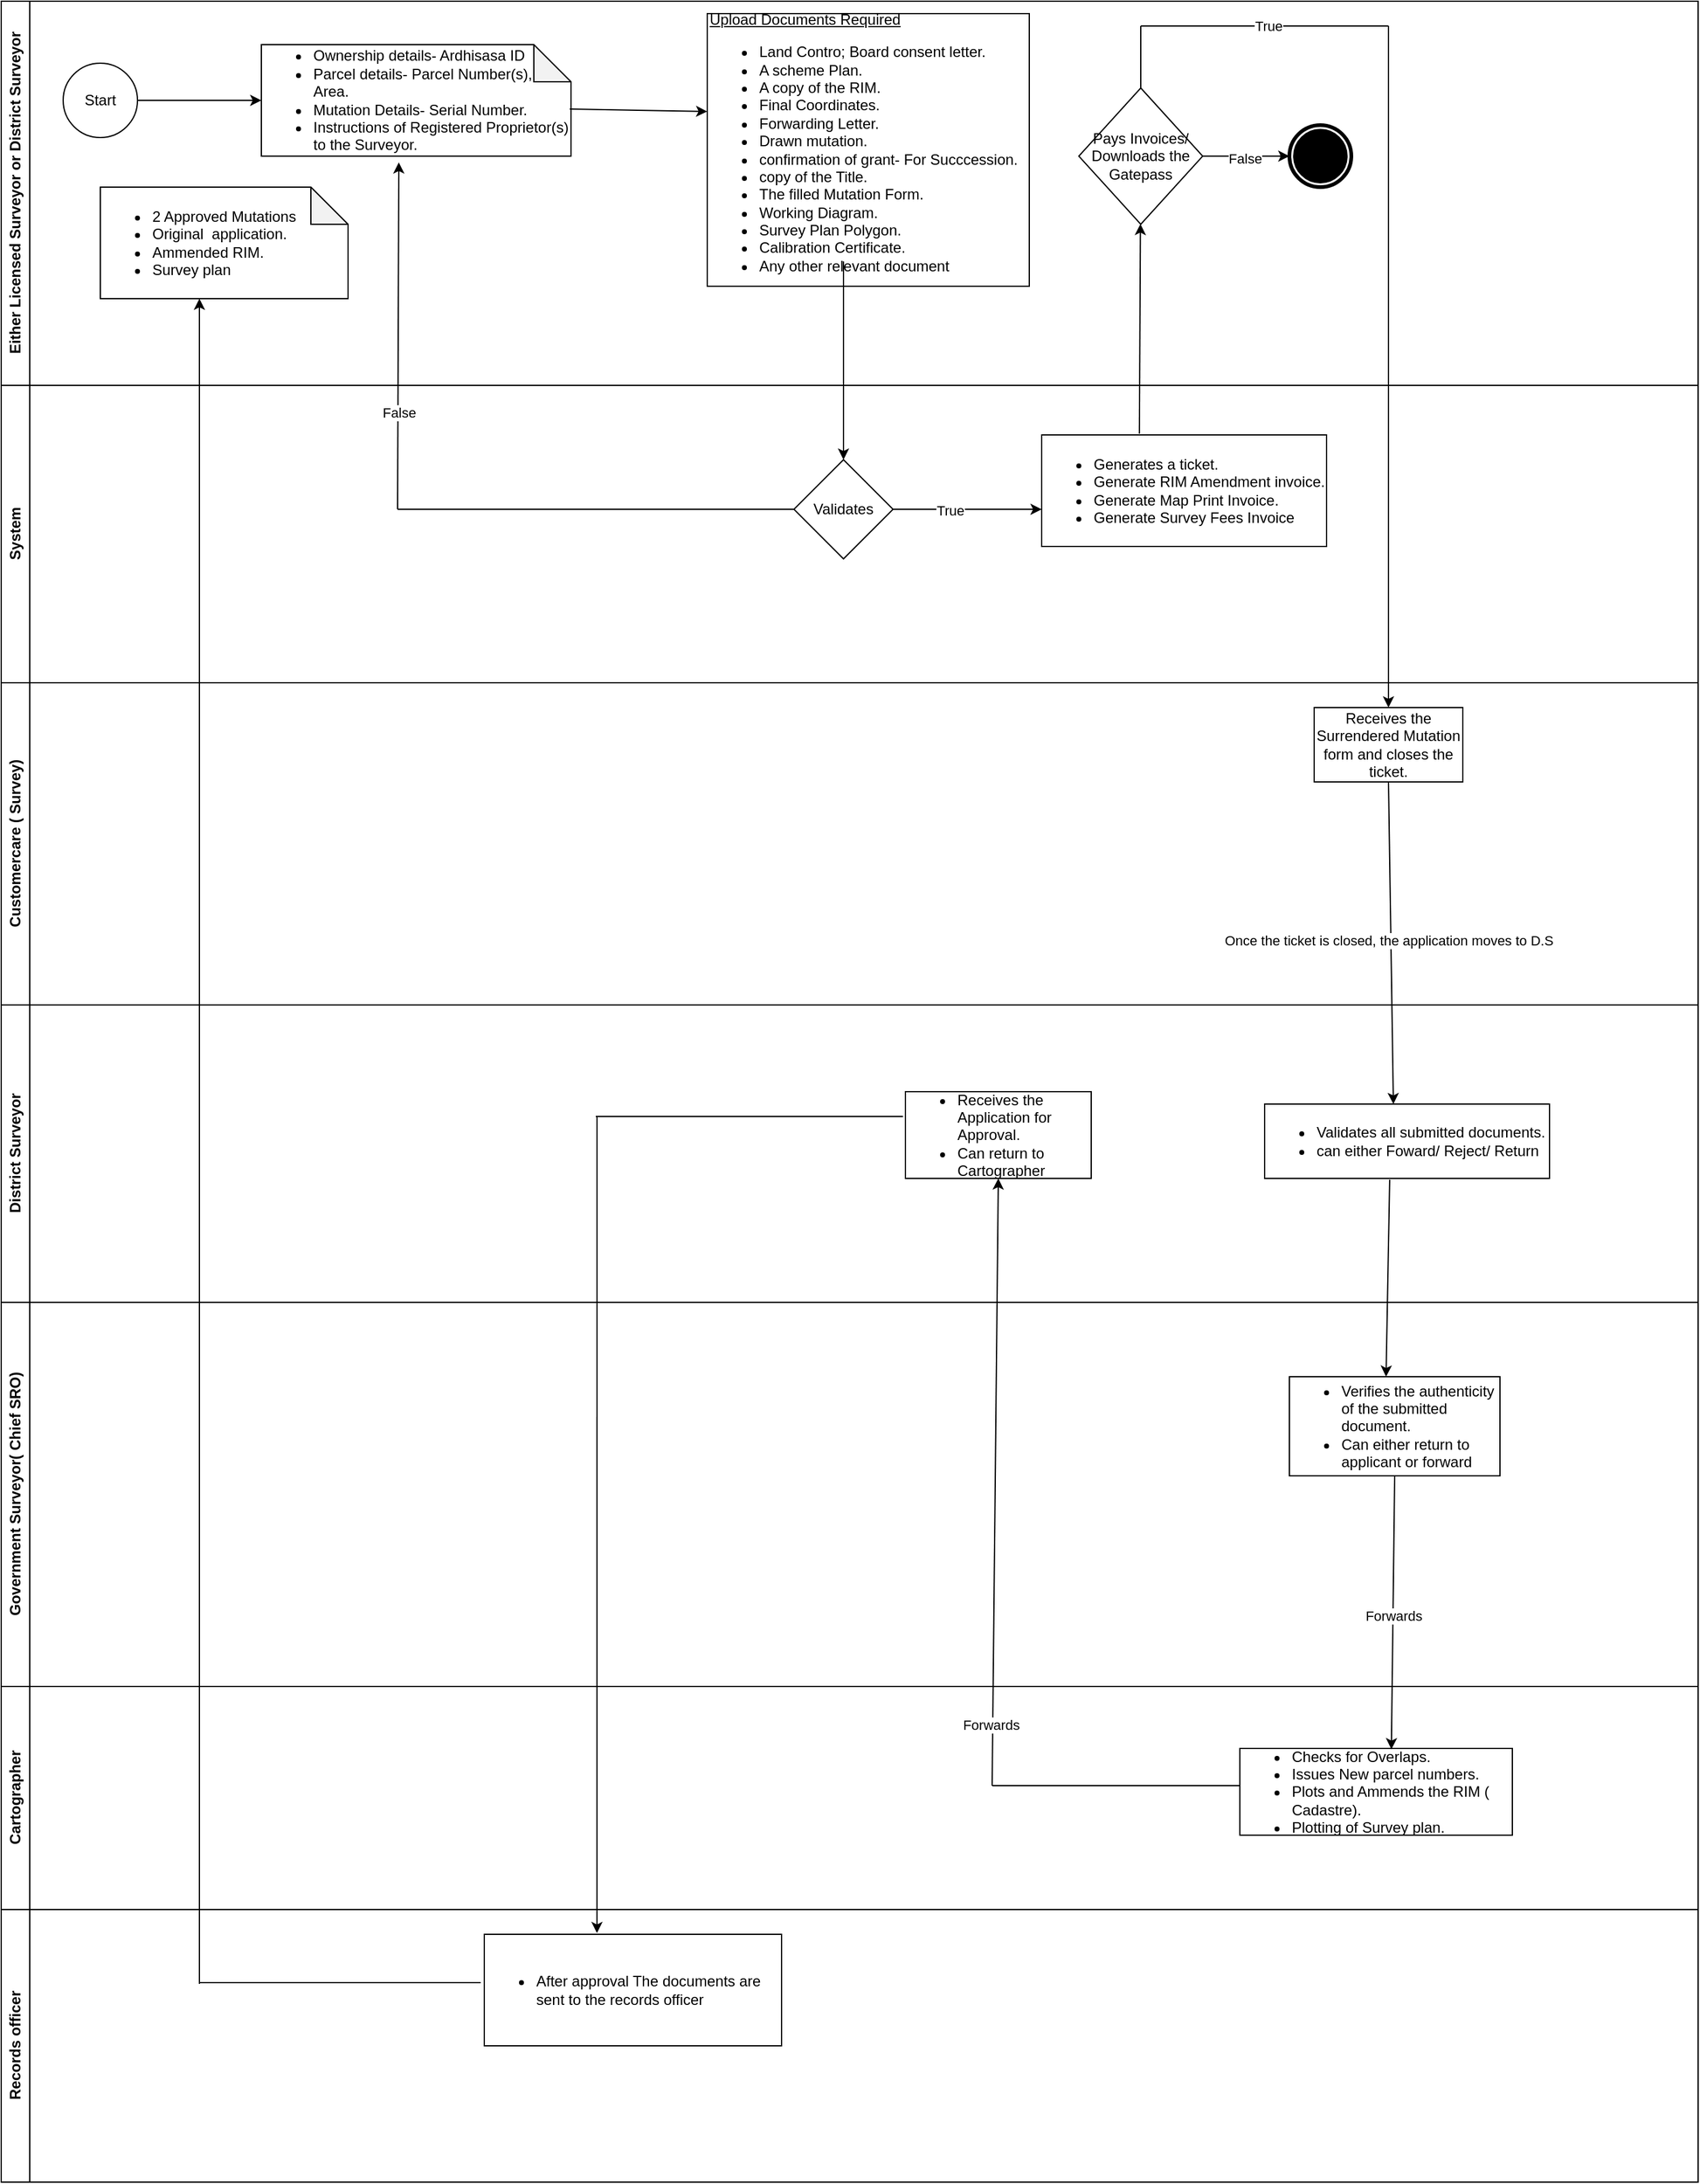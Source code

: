 <mxfile version="24.7.2" type="github">
  <diagram name="Page-1" id="Uqhc9oHz3xG9xJQomEFz">
    <mxGraphModel dx="2189" dy="759" grid="1" gridSize="10" guides="1" tooltips="1" connect="1" arrows="1" fold="1" page="1" pageScale="1" pageWidth="827" pageHeight="1169" math="0" shadow="0">
      <root>
        <mxCell id="0" />
        <mxCell id="1" parent="0" />
        <mxCell id="b1tscxGiSgR5J6_G21sN-1" value="Either Licensed Surveyor or District Surveyor" style="swimlane;horizontal=0;whiteSpace=wrap;html=1;" parent="1" vertex="1">
          <mxGeometry x="-200" y="180" width="1370" height="310" as="geometry" />
        </mxCell>
        <mxCell id="b1tscxGiSgR5J6_G21sN-2" value="Start" style="ellipse;whiteSpace=wrap;html=1;aspect=fixed;" parent="b1tscxGiSgR5J6_G21sN-1" vertex="1">
          <mxGeometry x="50" y="50" width="60" height="60" as="geometry" />
        </mxCell>
        <mxCell id="b1tscxGiSgR5J6_G21sN-6" value="&lt;ul&gt;&lt;li&gt;Ownership details- Ardhisasa ID&lt;/li&gt;&lt;li&gt;Parcel details- Parcel Number(s), Area.&lt;/li&gt;&lt;li&gt;Mutation Details- Serial Number.&lt;/li&gt;&lt;li&gt;Instructions of Registered Proprietor(s) to the Surveyor.&lt;/li&gt;&lt;/ul&gt;" style="shape=note;whiteSpace=wrap;html=1;backgroundOutline=1;darkOpacity=0.05;align=left;" parent="b1tscxGiSgR5J6_G21sN-1" vertex="1">
          <mxGeometry x="210" y="35" width="250" height="90" as="geometry" />
        </mxCell>
        <mxCell id="b1tscxGiSgR5J6_G21sN-7" value="&lt;div&gt;&lt;u&gt;Upload Documents Required&lt;/u&gt;&lt;/div&gt;&lt;div&gt;&lt;ul&gt;&lt;li&gt;Land Contro; Board consent letter.&lt;/li&gt;&lt;li&gt;A scheme Plan.&lt;/li&gt;&lt;li&gt;A copy of the RIM.&lt;/li&gt;&lt;li&gt;Final Coordinates.&lt;/li&gt;&lt;li&gt;Forwarding Letter.&lt;/li&gt;&lt;li&gt;Drawn mutation.&lt;/li&gt;&lt;li&gt;confirmation of grant- For Succcession.&lt;/li&gt;&lt;li&gt;copy of the Title.&lt;/li&gt;&lt;li&gt;The filled Mutation Form.&lt;/li&gt;&lt;li&gt;Working Diagram.&lt;/li&gt;&lt;li&gt;Survey Plan Polygon.&lt;/li&gt;&lt;li&gt;Calibration Certificate.&lt;/li&gt;&lt;li&gt;Any other relevant document&lt;/li&gt;&lt;/ul&gt;&lt;/div&gt;" style="whiteSpace=wrap;html=1;align=left;" parent="b1tscxGiSgR5J6_G21sN-1" vertex="1">
          <mxGeometry x="570" y="10" width="260" height="220" as="geometry" />
        </mxCell>
        <mxCell id="b1tscxGiSgR5J6_G21sN-26" value="" style="endArrow=classic;html=1;rounded=0;exitX=1;exitY=0.5;exitDx=0;exitDy=0;entryX=0;entryY=0.5;entryDx=0;entryDy=0;entryPerimeter=0;" parent="b1tscxGiSgR5J6_G21sN-1" source="b1tscxGiSgR5J6_G21sN-2" target="b1tscxGiSgR5J6_G21sN-6" edge="1">
          <mxGeometry width="50" height="50" relative="1" as="geometry">
            <mxPoint x="640" y="320" as="sourcePoint" />
            <mxPoint x="690" y="270" as="targetPoint" />
          </mxGeometry>
        </mxCell>
        <mxCell id="b1tscxGiSgR5J6_G21sN-27" value="" style="endArrow=classic;html=1;rounded=0;exitX=0.996;exitY=0.578;exitDx=0;exitDy=0;exitPerimeter=0;entryX=0;entryY=0.359;entryDx=0;entryDy=0;entryPerimeter=0;" parent="b1tscxGiSgR5J6_G21sN-1" source="b1tscxGiSgR5J6_G21sN-6" target="b1tscxGiSgR5J6_G21sN-7" edge="1">
          <mxGeometry width="50" height="50" relative="1" as="geometry">
            <mxPoint x="640" y="320" as="sourcePoint" />
            <mxPoint x="690" y="270" as="targetPoint" />
          </mxGeometry>
        </mxCell>
        <mxCell id="b1tscxGiSgR5J6_G21sN-38" value="Pays Invoices/&lt;br&gt;Downloads the Gatepass" style="rhombus;whiteSpace=wrap;html=1;" parent="b1tscxGiSgR5J6_G21sN-1" vertex="1">
          <mxGeometry x="870" y="70" width="100" height="110" as="geometry" />
        </mxCell>
        <mxCell id="b1tscxGiSgR5J6_G21sN-43" value="" style="points=[[0.145,0.145,0],[0.5,0,0],[0.855,0.145,0],[1,0.5,0],[0.855,0.855,0],[0.5,1,0],[0.145,0.855,0],[0,0.5,0]];shape=mxgraph.bpmn.event;html=1;verticalLabelPosition=bottom;labelBackgroundColor=#ffffff;verticalAlign=top;align=center;perimeter=ellipsePerimeter;outlineConnect=0;aspect=fixed;outline=end;symbol=terminate;" parent="b1tscxGiSgR5J6_G21sN-1" vertex="1">
          <mxGeometry x="1040" y="100" width="50" height="50" as="geometry" />
        </mxCell>
        <mxCell id="b1tscxGiSgR5J6_G21sN-45" value="" style="endArrow=classic;html=1;rounded=0;exitX=1;exitY=0.5;exitDx=0;exitDy=0;entryX=0;entryY=0.5;entryDx=0;entryDy=0;entryPerimeter=0;" parent="b1tscxGiSgR5J6_G21sN-1" source="b1tscxGiSgR5J6_G21sN-38" target="b1tscxGiSgR5J6_G21sN-43" edge="1">
          <mxGeometry width="50" height="50" relative="1" as="geometry">
            <mxPoint x="640" y="320" as="sourcePoint" />
            <mxPoint x="690" y="270" as="targetPoint" />
          </mxGeometry>
        </mxCell>
        <mxCell id="b1tscxGiSgR5J6_G21sN-46" value="False" style="edgeLabel;html=1;align=center;verticalAlign=middle;resizable=0;points=[];" parent="b1tscxGiSgR5J6_G21sN-45" vertex="1" connectable="0">
          <mxGeometry x="-0.033" y="-2" relative="1" as="geometry">
            <mxPoint as="offset" />
          </mxGeometry>
        </mxCell>
        <mxCell id="b1tscxGiSgR5J6_G21sN-62" style="edgeStyle=orthogonalEdgeStyle;rounded=0;orthogonalLoop=1;jettySize=auto;html=1;exitX=0.5;exitY=1;exitDx=0;exitDy=0;exitPerimeter=0;" parent="b1tscxGiSgR5J6_G21sN-1" source="b1tscxGiSgR5J6_G21sN-43" target="b1tscxGiSgR5J6_G21sN-43" edge="1">
          <mxGeometry relative="1" as="geometry" />
        </mxCell>
        <mxCell id="b1tscxGiSgR5J6_G21sN-86" value="&lt;ul&gt;&lt;li&gt;2 Approved Mutations&lt;/li&gt;&lt;li&gt;Original&amp;nbsp; application.&lt;/li&gt;&lt;li&gt;Ammended RIM.&lt;/li&gt;&lt;li&gt;Survey plan&lt;/li&gt;&lt;/ul&gt;" style="shape=note;whiteSpace=wrap;html=1;backgroundOutline=1;darkOpacity=0.05;align=left;" parent="b1tscxGiSgR5J6_G21sN-1" vertex="1">
          <mxGeometry x="80" y="150" width="200" height="90" as="geometry" />
        </mxCell>
        <mxCell id="b1tscxGiSgR5J6_G21sN-15" value="System" style="swimlane;horizontal=0;whiteSpace=wrap;html=1;startSize=23;" parent="1" vertex="1">
          <mxGeometry x="-200" y="490" width="1370" height="240" as="geometry" />
        </mxCell>
        <mxCell id="b1tscxGiSgR5J6_G21sN-18" value="Validates" style="rhombus;whiteSpace=wrap;html=1;" parent="b1tscxGiSgR5J6_G21sN-15" vertex="1">
          <mxGeometry x="640" y="60" width="80" height="80" as="geometry" />
        </mxCell>
        <mxCell id="b1tscxGiSgR5J6_G21sN-24" value="&lt;ul&gt;&lt;li&gt;Generates a ticket.&lt;/li&gt;&lt;li&gt;Generate RIM Amendment invoice.&lt;/li&gt;&lt;li&gt;Generate Map Print Invoice.&lt;/li&gt;&lt;li&gt;Generate Survey Fees Invoice&lt;/li&gt;&lt;/ul&gt;" style="rounded=0;whiteSpace=wrap;html=1;align=left;" parent="b1tscxGiSgR5J6_G21sN-15" vertex="1">
          <mxGeometry x="840" y="40" width="230" height="90" as="geometry" />
        </mxCell>
        <mxCell id="b1tscxGiSgR5J6_G21sN-32" value="" style="endArrow=classic;html=1;rounded=0;exitX=1;exitY=0.5;exitDx=0;exitDy=0;entryX=0;entryY=0.667;entryDx=0;entryDy=0;entryPerimeter=0;" parent="b1tscxGiSgR5J6_G21sN-15" source="b1tscxGiSgR5J6_G21sN-18" target="b1tscxGiSgR5J6_G21sN-24" edge="1">
          <mxGeometry width="50" height="50" relative="1" as="geometry">
            <mxPoint x="640" y="-10" as="sourcePoint" />
            <mxPoint x="690" y="-60" as="targetPoint" />
          </mxGeometry>
        </mxCell>
        <mxCell id="b1tscxGiSgR5J6_G21sN-37" value="True" style="edgeLabel;html=1;align=center;verticalAlign=middle;resizable=0;points=[];" parent="b1tscxGiSgR5J6_G21sN-32" vertex="1" connectable="0">
          <mxGeometry x="-0.233" y="-1" relative="1" as="geometry">
            <mxPoint as="offset" />
          </mxGeometry>
        </mxCell>
        <mxCell id="b1tscxGiSgR5J6_G21sN-28" value="" style="endArrow=classic;html=1;rounded=0;entryX=0.5;entryY=0;entryDx=0;entryDy=0;" parent="1" target="b1tscxGiSgR5J6_G21sN-18" edge="1">
          <mxGeometry width="50" height="50" relative="1" as="geometry">
            <mxPoint x="480" y="390" as="sourcePoint" />
            <mxPoint x="490" y="430" as="targetPoint" />
          </mxGeometry>
        </mxCell>
        <mxCell id="b1tscxGiSgR5J6_G21sN-34" value="" style="endArrow=none;html=1;rounded=0;exitX=0;exitY=0.5;exitDx=0;exitDy=0;" parent="1" source="b1tscxGiSgR5J6_G21sN-18" edge="1">
          <mxGeometry width="50" height="50" relative="1" as="geometry">
            <mxPoint x="440" y="480" as="sourcePoint" />
            <mxPoint x="120" y="590" as="targetPoint" />
          </mxGeometry>
        </mxCell>
        <mxCell id="b1tscxGiSgR5J6_G21sN-35" value="" style="endArrow=classic;html=1;rounded=0;entryX=0.444;entryY=1.056;entryDx=0;entryDy=0;entryPerimeter=0;" parent="1" target="b1tscxGiSgR5J6_G21sN-6" edge="1">
          <mxGeometry width="50" height="50" relative="1" as="geometry">
            <mxPoint x="120" y="590" as="sourcePoint" />
            <mxPoint x="490" y="430" as="targetPoint" />
          </mxGeometry>
        </mxCell>
        <mxCell id="b1tscxGiSgR5J6_G21sN-36" value="False" style="edgeLabel;html=1;align=center;verticalAlign=middle;resizable=0;points=[];" parent="b1tscxGiSgR5J6_G21sN-35" vertex="1" connectable="0">
          <mxGeometry x="-0.44" relative="1" as="geometry">
            <mxPoint as="offset" />
          </mxGeometry>
        </mxCell>
        <mxCell id="b1tscxGiSgR5J6_G21sN-39" value="" style="endArrow=classic;html=1;rounded=0;exitX=0.343;exitY=-0.011;exitDx=0;exitDy=0;exitPerimeter=0;" parent="1" source="b1tscxGiSgR5J6_G21sN-24" target="b1tscxGiSgR5J6_G21sN-38" edge="1">
          <mxGeometry width="50" height="50" relative="1" as="geometry">
            <mxPoint x="440" y="480" as="sourcePoint" />
            <mxPoint x="490" y="430" as="targetPoint" />
          </mxGeometry>
        </mxCell>
        <mxCell id="b1tscxGiSgR5J6_G21sN-48" value="" style="endArrow=none;html=1;rounded=0;exitX=0.5;exitY=0;exitDx=0;exitDy=0;" parent="1" source="b1tscxGiSgR5J6_G21sN-38" edge="1">
          <mxGeometry width="50" height="50" relative="1" as="geometry">
            <mxPoint x="440" y="480" as="sourcePoint" />
            <mxPoint x="720" y="200" as="targetPoint" />
          </mxGeometry>
        </mxCell>
        <mxCell id="b1tscxGiSgR5J6_G21sN-49" value="" style="endArrow=none;html=1;rounded=0;" parent="1" edge="1">
          <mxGeometry width="50" height="50" relative="1" as="geometry">
            <mxPoint x="720" y="200" as="sourcePoint" />
            <mxPoint x="920" y="200" as="targetPoint" />
          </mxGeometry>
        </mxCell>
        <mxCell id="b1tscxGiSgR5J6_G21sN-52" value="True" style="edgeLabel;html=1;align=center;verticalAlign=middle;resizable=0;points=[];" parent="b1tscxGiSgR5J6_G21sN-49" vertex="1" connectable="0">
          <mxGeometry x="0.03" relative="1" as="geometry">
            <mxPoint as="offset" />
          </mxGeometry>
        </mxCell>
        <mxCell id="b1tscxGiSgR5J6_G21sN-50" value="" style="endArrow=classic;html=1;rounded=0;" parent="1" target="b1tscxGiSgR5J6_G21sN-64" edge="1">
          <mxGeometry width="50" height="50" relative="1" as="geometry">
            <mxPoint x="920" y="200" as="sourcePoint" />
            <mxPoint x="920" y="780" as="targetPoint" />
          </mxGeometry>
        </mxCell>
        <mxCell id="b1tscxGiSgR5J6_G21sN-53" value="District Surveyor" style="swimlane;horizontal=0;whiteSpace=wrap;html=1;" parent="1" vertex="1">
          <mxGeometry x="-200" y="990" width="1370" height="240" as="geometry" />
        </mxCell>
        <mxCell id="b1tscxGiSgR5J6_G21sN-54" value="&lt;ul&gt;&lt;li&gt;Validates all submitted documents.&lt;/li&gt;&lt;li&gt;can either Foward/ Reject/ Return&lt;/li&gt;&lt;/ul&gt;" style="rounded=0;whiteSpace=wrap;html=1;align=left;" parent="b1tscxGiSgR5J6_G21sN-53" vertex="1">
          <mxGeometry x="1020" y="80" width="230" height="60" as="geometry" />
        </mxCell>
        <mxCell id="b1tscxGiSgR5J6_G21sN-73" value="&lt;ul&gt;&lt;li&gt;Receives the Application for Approval.&lt;/li&gt;&lt;li&gt;Can return to Cartographer&lt;/li&gt;&lt;/ul&gt;" style="rounded=0;whiteSpace=wrap;html=1;align=left;" parent="b1tscxGiSgR5J6_G21sN-53" vertex="1">
          <mxGeometry x="730" y="70" width="150" height="70" as="geometry" />
        </mxCell>
        <mxCell id="b1tscxGiSgR5J6_G21sN-56" value="Government Surveyor( Chief SRO)" style="swimlane;horizontal=0;whiteSpace=wrap;html=1;" parent="1" vertex="1">
          <mxGeometry x="-200" y="1230" width="1370" height="310" as="geometry" />
        </mxCell>
        <mxCell id="b1tscxGiSgR5J6_G21sN-59" value="&lt;ul&gt;&lt;li&gt;Verifies the authenticity of the submitted document.&lt;/li&gt;&lt;li&gt;Can either return to applicant or forward&lt;/li&gt;&lt;/ul&gt;" style="rounded=0;whiteSpace=wrap;html=1;align=left;" parent="b1tscxGiSgR5J6_G21sN-56" vertex="1">
          <mxGeometry x="1040" y="60" width="170" height="80" as="geometry" />
        </mxCell>
        <mxCell id="b1tscxGiSgR5J6_G21sN-60" value="" style="endArrow=classic;html=1;rounded=0;exitX=0.439;exitY=1.017;exitDx=0;exitDy=0;exitPerimeter=0;entryX=0.459;entryY=0;entryDx=0;entryDy=0;entryPerimeter=0;" parent="1" source="b1tscxGiSgR5J6_G21sN-54" target="b1tscxGiSgR5J6_G21sN-59" edge="1">
          <mxGeometry width="50" height="50" relative="1" as="geometry">
            <mxPoint x="430" y="1080" as="sourcePoint" />
            <mxPoint x="480" y="1030" as="targetPoint" />
          </mxGeometry>
        </mxCell>
        <mxCell id="b1tscxGiSgR5J6_G21sN-63" value="Customercare ( Survey)" style="swimlane;horizontal=0;whiteSpace=wrap;html=1;" parent="1" vertex="1">
          <mxGeometry x="-200" y="730" width="1370" height="260" as="geometry" />
        </mxCell>
        <mxCell id="b1tscxGiSgR5J6_G21sN-64" value="Receives the Surrendered Mutation form and closes the ticket." style="rounded=0;whiteSpace=wrap;html=1;" parent="1" vertex="1">
          <mxGeometry x="860" y="750" width="120" height="60" as="geometry" />
        </mxCell>
        <mxCell id="b1tscxGiSgR5J6_G21sN-65" value="" style="endArrow=classic;html=1;rounded=0;exitX=0.5;exitY=1;exitDx=0;exitDy=0;entryX=0.452;entryY=0;entryDx=0;entryDy=0;entryPerimeter=0;" parent="1" source="b1tscxGiSgR5J6_G21sN-64" target="b1tscxGiSgR5J6_G21sN-54" edge="1">
          <mxGeometry width="50" height="50" relative="1" as="geometry">
            <mxPoint x="450" y="960" as="sourcePoint" />
            <mxPoint x="550" y="920" as="targetPoint" />
          </mxGeometry>
        </mxCell>
        <mxCell id="b1tscxGiSgR5J6_G21sN-66" value="Once the ticket is closed, the application moves to D.S" style="edgeLabel;html=1;align=center;verticalAlign=middle;resizable=0;points=[];" parent="b1tscxGiSgR5J6_G21sN-65" vertex="1" connectable="0">
          <mxGeometry x="-0.016" y="-2" relative="1" as="geometry">
            <mxPoint as="offset" />
          </mxGeometry>
        </mxCell>
        <mxCell id="b1tscxGiSgR5J6_G21sN-67" value="Cartographer" style="swimlane;horizontal=0;whiteSpace=wrap;html=1;" parent="1" vertex="1">
          <mxGeometry x="-200" y="1540" width="1370" height="180" as="geometry" />
        </mxCell>
        <mxCell id="b1tscxGiSgR5J6_G21sN-68" value="&lt;ul&gt;&lt;li&gt;Checks for Overlaps.&lt;/li&gt;&lt;li&gt;Issues New parcel numbers.&lt;/li&gt;&lt;li&gt;Plots and Ammends the RIM ( Cadastre).&lt;/li&gt;&lt;li&gt;Plotting of Survey plan.&lt;/li&gt;&lt;/ul&gt;" style="rounded=0;whiteSpace=wrap;html=1;align=left;" parent="b1tscxGiSgR5J6_G21sN-67" vertex="1">
          <mxGeometry x="1000" y="50" width="220" height="70" as="geometry" />
        </mxCell>
        <mxCell id="b1tscxGiSgR5J6_G21sN-74" value="" style="endArrow=none;html=1;rounded=0;" parent="1" edge="1">
          <mxGeometry width="50" height="50" relative="1" as="geometry">
            <mxPoint x="800" y="1620" as="sourcePoint" />
            <mxPoint x="600" y="1620" as="targetPoint" />
          </mxGeometry>
        </mxCell>
        <mxCell id="b1tscxGiSgR5J6_G21sN-75" value="" style="endArrow=classic;html=1;rounded=0;entryX=0.5;entryY=1;entryDx=0;entryDy=0;" parent="1" target="b1tscxGiSgR5J6_G21sN-73" edge="1">
          <mxGeometry width="50" height="50" relative="1" as="geometry">
            <mxPoint x="600" y="1620" as="sourcePoint" />
            <mxPoint x="360" y="1390" as="targetPoint" />
          </mxGeometry>
        </mxCell>
        <mxCell id="b1tscxGiSgR5J6_G21sN-76" value="Forwards" style="edgeLabel;html=1;align=center;verticalAlign=middle;resizable=0;points=[];" parent="b1tscxGiSgR5J6_G21sN-75" vertex="1" connectable="0">
          <mxGeometry x="-0.8" y="2" relative="1" as="geometry">
            <mxPoint as="offset" />
          </mxGeometry>
        </mxCell>
        <mxCell id="b1tscxGiSgR5J6_G21sN-77" value="Records officer" style="swimlane;horizontal=0;whiteSpace=wrap;html=1;" parent="1" vertex="1">
          <mxGeometry x="-200" y="1720" width="1370" height="220" as="geometry" />
        </mxCell>
        <mxCell id="b1tscxGiSgR5J6_G21sN-80" value="&lt;ul&gt;&lt;li&gt;After approval The documents are sent to the records officer&lt;/li&gt;&lt;/ul&gt;" style="rounded=0;whiteSpace=wrap;html=1;align=left;" parent="b1tscxGiSgR5J6_G21sN-77" vertex="1">
          <mxGeometry x="390" y="20" width="240" height="90" as="geometry" />
        </mxCell>
        <mxCell id="b1tscxGiSgR5J6_G21sN-81" value="" style="endArrow=none;html=1;rounded=0;" parent="1" edge="1">
          <mxGeometry width="50" height="50" relative="1" as="geometry">
            <mxPoint x="280" y="1080" as="sourcePoint" />
            <mxPoint x="528" y="1080" as="targetPoint" />
          </mxGeometry>
        </mxCell>
        <mxCell id="b1tscxGiSgR5J6_G21sN-82" value="" style="endArrow=classic;html=1;rounded=0;entryX=0.379;entryY=-0.011;entryDx=0;entryDy=0;entryPerimeter=0;" parent="1" target="b1tscxGiSgR5J6_G21sN-80" edge="1">
          <mxGeometry width="50" height="50" relative="1" as="geometry">
            <mxPoint x="281" y="1080" as="sourcePoint" />
            <mxPoint x="330" y="1300" as="targetPoint" />
          </mxGeometry>
        </mxCell>
        <mxCell id="b1tscxGiSgR5J6_G21sN-83" value="" style="endArrow=none;html=1;rounded=0;exitX=-0.012;exitY=0.433;exitDx=0;exitDy=0;exitPerimeter=0;" parent="1" source="b1tscxGiSgR5J6_G21sN-80" edge="1">
          <mxGeometry width="50" height="50" relative="1" as="geometry">
            <mxPoint x="280" y="1590" as="sourcePoint" />
            <mxPoint x="-40" y="1779" as="targetPoint" />
          </mxGeometry>
        </mxCell>
        <mxCell id="b1tscxGiSgR5J6_G21sN-84" value="" style="endArrow=classic;html=1;rounded=0;" parent="1" edge="1">
          <mxGeometry width="50" height="50" relative="1" as="geometry">
            <mxPoint x="-40" y="1780" as="sourcePoint" />
            <mxPoint x="-40" y="420" as="targetPoint" />
          </mxGeometry>
        </mxCell>
        <mxCell id="b1tscxGiSgR5J6_G21sN-87" value="" style="endArrow=classic;html=1;rounded=0;exitX=0.5;exitY=1;exitDx=0;exitDy=0;entryX=0.556;entryY=0.01;entryDx=0;entryDy=0;entryPerimeter=0;" parent="1" source="b1tscxGiSgR5J6_G21sN-59" target="b1tscxGiSgR5J6_G21sN-68" edge="1">
          <mxGeometry width="50" height="50" relative="1" as="geometry">
            <mxPoint x="370" y="1430" as="sourcePoint" />
            <mxPoint x="420" y="1380" as="targetPoint" />
          </mxGeometry>
        </mxCell>
        <mxCell id="b1tscxGiSgR5J6_G21sN-88" value="Forwards" style="edgeLabel;html=1;align=center;verticalAlign=middle;resizable=0;points=[];" parent="b1tscxGiSgR5J6_G21sN-87" vertex="1" connectable="0">
          <mxGeometry x="0.033" relative="1" as="geometry">
            <mxPoint y="-1" as="offset" />
          </mxGeometry>
        </mxCell>
      </root>
    </mxGraphModel>
  </diagram>
</mxfile>
